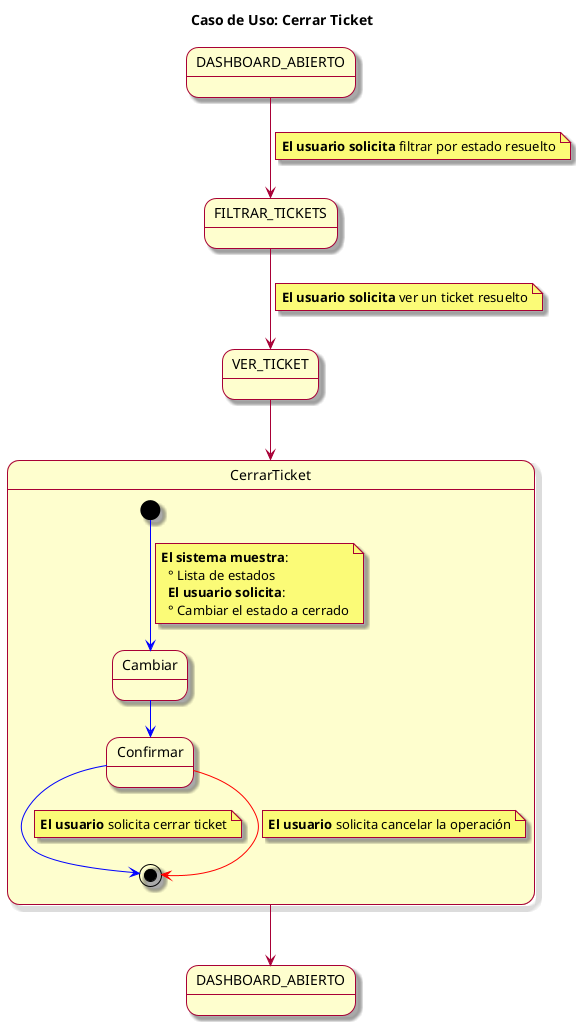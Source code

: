@startuml
skin rose
title Caso de Uso: Cerrar Ticket

state DASHBOARD_ABIERTO
state VER_TICKET
state FILTRAR_TICKETS
state "DASHBOARD_ABIERTO" as DASHBOARD_ABIERTO2

DASHBOARD_ABIERTO --> FILTRAR_TICKETS
note on link: **El usuario solicita** filtrar por estado resuelto
FILTRAR_TICKETS --> VER_TICKET
note on link: **El usuario solicita** ver un ticket resuelto
VER_TICKET --> CerrarTicket
CerrarTicket --> DASHBOARD_ABIERTO2


state CerrarTicket {

  [*] -[#blue]-> ingresarVerTicket
note on link
**El sistema muestra**: 
  ° Lista de estados
  **El usuario solicita**: 
  ° Cambiar el estado a cerrado
end note
  state "Cambiar" as ingresarVerTicket
  ingresarVerTicket -[#blue]-> confirmarCierre
  state "Confirmar" as confirmarCierre
  confirmarCierre -[#blue]-> [*]
  note on link: **El usuario** solicita cerrar ticket
    
  confirmarCierre -[#red]-> [*]
  note on link: **El usuario** solicita cancelar la operación
   
}
@enduml